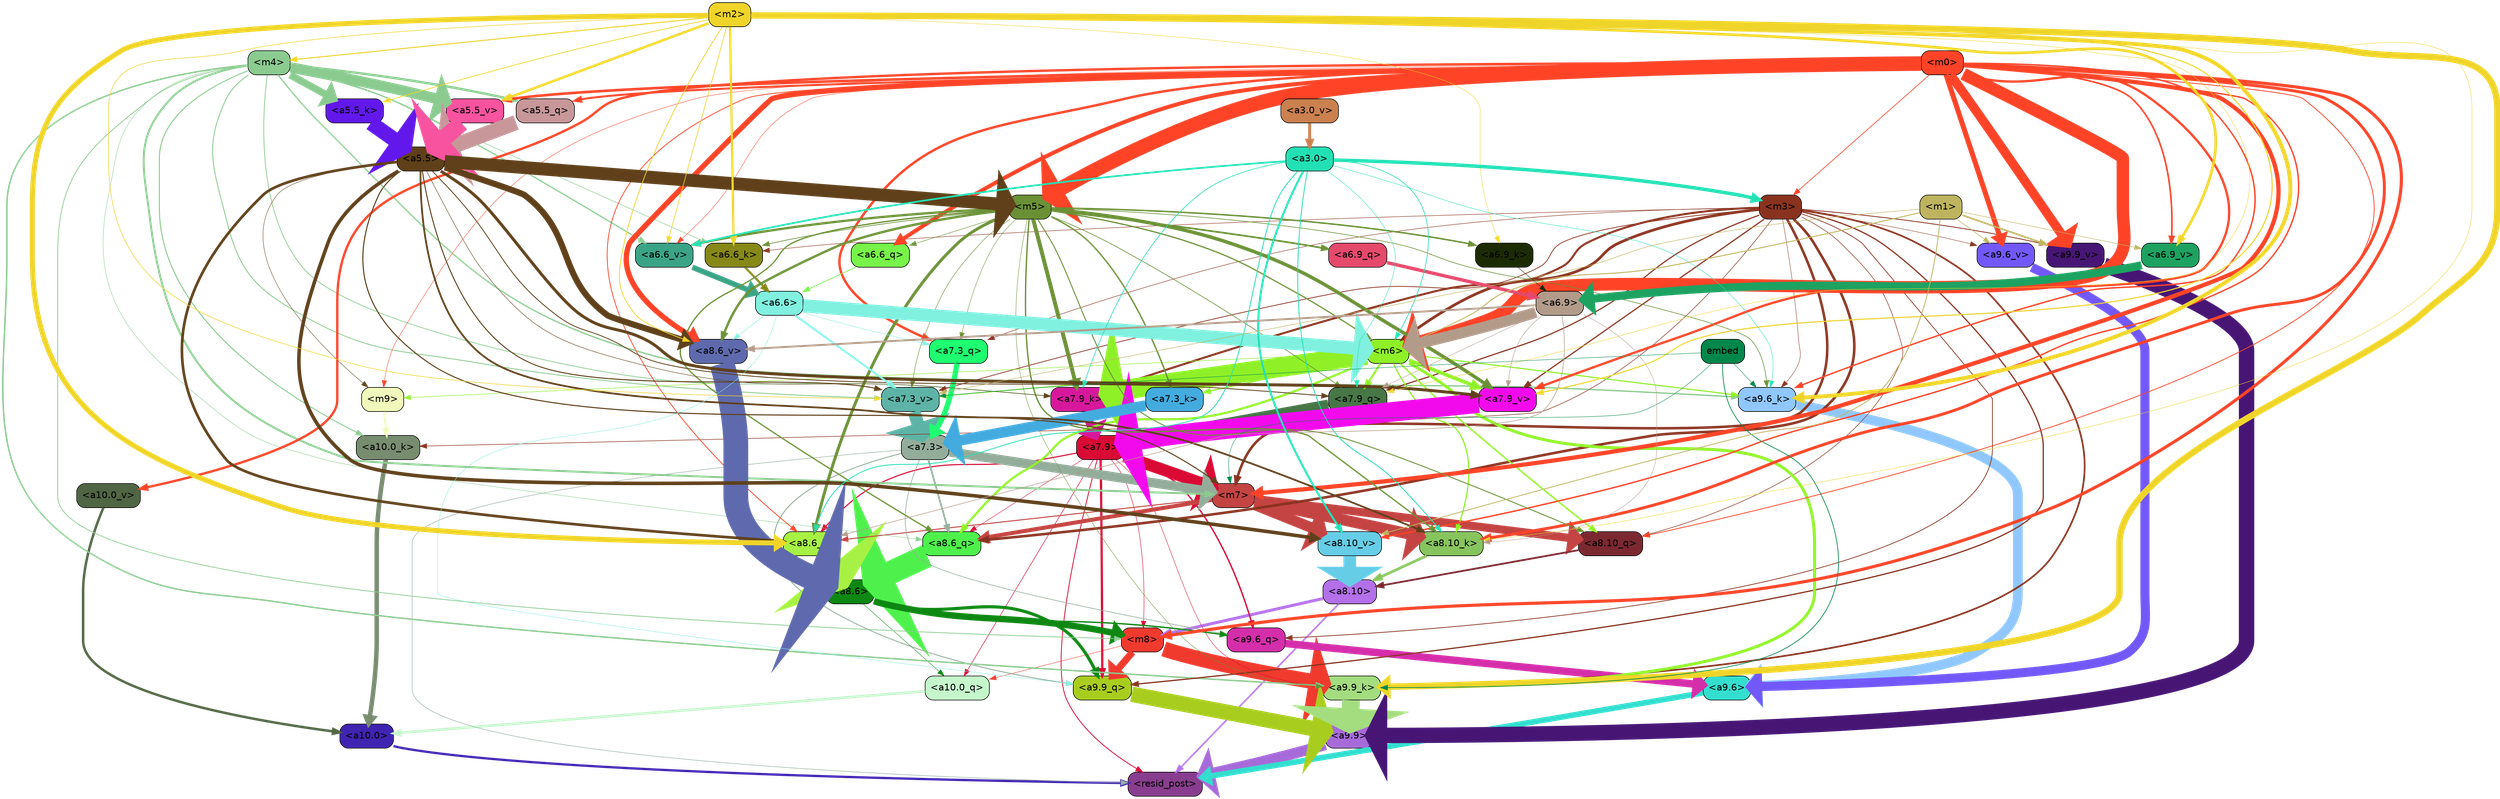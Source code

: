 strict digraph "" {
	graph [bgcolor=transparent,
		layout=dot,
		overlap=false,
		splines=true
	];
	"<a10.0>"	[color=black,
		fillcolor="#3e24b0",
		fontname=Helvetica,
		shape=box,
		style="filled, rounded"];
	"<resid_post>"	[color=black,
		fillcolor="#883d8f",
		fontname=Helvetica,
		shape=box,
		style="filled, rounded"];
	"<a10.0>" -> "<resid_post>"	[color="#3e24b0",
		penwidth=3.4253244400024414];
	"<a9.9>"	[color=black,
		fillcolor="#a76bd9",
		fontname=Helvetica,
		shape=box,
		style="filled, rounded"];
	"<a9.9>" -> "<resid_post>"	[color="#a76bd9",
		penwidth=16.05378818511963];
	"<a9.6>"	[color=black,
		fillcolor="#33dece",
		fontname=Helvetica,
		shape=box,
		style="filled, rounded"];
	"<a9.6>" -> "<resid_post>"	[color="#33dece",
		penwidth=8.33797836303711];
	"<a8.10>"	[color=black,
		fillcolor="#b370e9",
		fontname=Helvetica,
		shape=box,
		style="filled, rounded"];
	"<a8.10>" -> "<resid_post>"	[color="#b370e9",
		penwidth=2.3390636444091797];
	"<m8>"	[color=black,
		fillcolor="#f03a2e",
		fontname=Helvetica,
		shape=box,
		style="filled, rounded"];
	"<a8.10>" -> "<m8>"	[color="#b370e9",
		penwidth=4.388927459716797];
	"<a7.9>"	[color=black,
		fillcolor="#d90a34",
		fontname=Helvetica,
		shape=box,
		style="filled, rounded"];
	"<a7.9>" -> "<resid_post>"	[color="#d90a34",
		penwidth=1.1926651000976562];
	"<a10.0_q>"	[color=black,
		fillcolor="#c5f6cb",
		fontname=Helvetica,
		shape=box,
		style="filled, rounded"];
	"<a7.9>" -> "<a10.0_q>"	[color="#d90a34",
		penwidth=0.7811813354492188];
	"<a7.9>" -> "<m8>"	[color="#d90a34",
		penwidth=0.6738662719726562];
	"<a9.9_q>"	[color=black,
		fillcolor="#a9cd1f",
		fontname=Helvetica,
		shape=box,
		style="filled, rounded"];
	"<a7.9>" -> "<a9.9_q>"	[color="#d90a34",
		penwidth=3.33896541595459];
	"<a9.6_q>"	[color=black,
		fillcolor="#d52eaa",
		fontname=Helvetica,
		shape=box,
		style="filled, rounded"];
	"<a7.9>" -> "<a9.6_q>"	[color="#d90a34",
		penwidth=2.0531044006347656];
	"<a9.9_k>"	[color=black,
		fillcolor="#a3dd7f",
		fontname=Helvetica,
		shape=box,
		style="filled, rounded"];
	"<a7.9>" -> "<a9.9_k>"	[color="#d90a34",
		penwidth=0.6];
	"<a8.6_q>"	[color=black,
		fillcolor="#4ef14c",
		fontname=Helvetica,
		shape=box,
		style="filled, rounded"];
	"<a7.9>" -> "<a8.6_q>"	[color="#d90a34",
		penwidth=0.6];
	"<a8.6_k>"	[color=black,
		fillcolor="#a6f143",
		fontname=Helvetica,
		shape=box,
		style="filled, rounded"];
	"<a7.9>" -> "<a8.6_k>"	[color="#d90a34",
		penwidth=1.5751152038574219];
	"<m7>"	[color=black,
		fillcolor="#c34442",
		fontname=Helvetica,
		shape=box,
		style="filled, rounded"];
	"<a7.9>" -> "<m7>"	[color="#d90a34",
		penwidth=17.67833709716797];
	"<a7.3>"	[color=black,
		fillcolor="#94ad9b",
		fontname=Helvetica,
		shape=box,
		style="filled, rounded"];
	"<a7.3>" -> "<resid_post>"	[color="#94ad9b",
		penwidth=0.7339706420898438];
	"<a7.3>" -> "<a9.9_q>"	[color="#94ad9b",
		penwidth=1.3609809875488281];
	"<a7.3>" -> "<a9.6_q>"	[color="#94ad9b",
		penwidth=0.9587650299072266];
	"<a7.3>" -> "<a8.6_q>"	[color="#94ad9b",
		penwidth=2.597522735595703];
	"<a7.3>" -> "<m7>"	[color="#94ad9b",
		penwidth=13.925512313842773];
	"<a10.0_q>" -> "<a10.0>"	[color="#c5f6cb",
		penwidth=3.861766815185547];
	"<a10.0_k>"	[color=black,
		fillcolor="#788c70",
		fontname=Helvetica,
		shape=box,
		style="filled, rounded"];
	"<a10.0_k>" -> "<a10.0>"	[color="#788c70",
		penwidth=6.691814422607422];
	"<a10.0_v>"	[color=black,
		fillcolor="#506543",
		fontname=Helvetica,
		shape=box,
		style="filled, rounded"];
	"<a10.0_v>" -> "<a10.0>"	[color="#506543",
		penwidth=3.703948974609375];
	"<m8>" -> "<a10.0_q>"	[color="#f03a2e",
		penwidth=0.6];
	"<m8>" -> "<a9.9_q>"	[color="#f03a2e",
		penwidth=10.407995223999023];
	"<m8>" -> "<a9.9_k>"	[color="#f03a2e",
		penwidth=22.67278480529785];
	"<a8.6>"	[color=black,
		fillcolor="#0e8713",
		fontname=Helvetica,
		shape=box,
		style="filled, rounded"];
	"<a8.6>" -> "<a10.0_q>"	[color="#0e8713",
		penwidth=0.6];
	"<a8.6>" -> "<m8>"	[color="#0e8713",
		penwidth=9.616483688354492];
	"<a8.6>" -> "<a9.9_q>"	[color="#0e8713",
		penwidth=4.681654930114746];
	"<a8.6>" -> "<a9.6_q>"	[color="#0e8713",
		penwidth=2.0046749114990234];
	"<m9>"	[color=black,
		fillcolor="#f0f8bb",
		fontname=Helvetica,
		shape=box,
		style="filled, rounded"];
	"<m9>" -> "<a10.0_k>"	[color="#f0f8bb",
		penwidth=3.1536026000976562];
	"<m4>"	[color=black,
		fillcolor="#8bcb90",
		fontname=Helvetica,
		shape=box,
		style="filled, rounded"];
	"<m4>" -> "<a10.0_k>"	[color="#8bcb90",
		penwidth=1.4532089233398438];
	"<m4>" -> "<m8>"	[color="#8bcb90",
		penwidth=1.1121444702148438];
	"<m4>" -> "<a9.9_k>"	[color="#8bcb90",
		penwidth=2.1296005249023438];
	"<a9.6_k>"	[color=black,
		fillcolor="#90c7ff",
		fontname=Helvetica,
		shape=box,
		style="filled, rounded"];
	"<m4>" -> "<a9.6_k>"	[color="#8bcb90",
		penwidth=1.93524169921875];
	"<m4>" -> "<a8.6_q>"	[color="#8bcb90",
		penwidth=0.6086311340332031];
	"<m4>" -> "<m7>"	[color="#8bcb90",
		penwidth=2.9153175354003906];
	"<a7.9_k>"	[color=black,
		fillcolor="#d7189c",
		fontname=Helvetica,
		shape=box,
		style="filled, rounded"];
	"<m4>" -> "<a7.9_k>"	[color="#8bcb90",
		penwidth=1.0983266830444336];
	"<a7.3_v>"	[color=black,
		fillcolor="#5db4a6",
		fontname=Helvetica,
		shape=box,
		style="filled, rounded"];
	"<m4>" -> "<a7.3_v>"	[color="#8bcb90",
		penwidth=1.2746734619140625];
	"<a6.6_k>"	[color=black,
		fillcolor="#868817",
		fontname=Helvetica,
		shape=box,
		style="filled, rounded"];
	"<m4>" -> "<a6.6_k>"	[color="#8bcb90",
		penwidth=0.7470474243164062];
	"<a6.6_v>"	[color=black,
		fillcolor="#3ba486",
		fontname=Helvetica,
		shape=box,
		style="filled, rounded"];
	"<m4>" -> "<a6.6_v>"	[color="#8bcb90",
		penwidth=1.873147964477539];
	"<a5.5_q>"	[color=black,
		fillcolor="#c7979a",
		fontname=Helvetica,
		shape=box,
		style="filled, rounded"];
	"<m4>" -> "<a5.5_q>"	[color="#8bcb90",
		penwidth=3.6069361567497253];
	"<a5.5_k>"	[color=black,
		fillcolor="#6218eb",
		fontname=Helvetica,
		shape=box,
		style="filled, rounded"];
	"<m4>" -> "<a5.5_k>"	[color="#8bcb90",
		penwidth=10.824847996234894];
	"<a5.5_v>"	[color=black,
		fillcolor="#f8539f",
		fontname=Helvetica,
		shape=box,
		style="filled, rounded"];
	"<m4>" -> "<a5.5_v>"	[color="#8bcb90",
		penwidth=15.7442626953125];
	"<m3>"	[color=black,
		fillcolor="#89321f",
		fontname=Helvetica,
		shape=box,
		style="filled, rounded"];
	"<m3>" -> "<a10.0_k>"	[color="#89321f",
		penwidth=0.8012542724609375];
	"<m6>"	[color=black,
		fillcolor="#8ff028",
		fontname=Helvetica,
		shape=box,
		style="filled, rounded"];
	"<m3>" -> "<m6>"	[color="#89321f",
		penwidth=4.0873308181762695];
	"<m3>" -> "<a9.9_q>"	[color="#89321f",
		penwidth=1.8098411560058594];
	"<m3>" -> "<a9.6_q>"	[color="#89321f",
		penwidth=1.0731983184814453];
	"<m3>" -> "<a9.9_k>"	[color="#89321f",
		penwidth=2.538074493408203];
	"<m3>" -> "<a9.6_k>"	[color="#89321f",
		penwidth=0.6];
	"<a9.9_v>"	[color=black,
		fillcolor="#471675",
		fontname=Helvetica,
		shape=box,
		style="filled, rounded"];
	"<m3>" -> "<a9.9_v>"	[color="#89321f",
		penwidth=1.1908531188964844];
	"<a9.6_v>"	[color=black,
		fillcolor="#7358f9",
		fontname=Helvetica,
		shape=box,
		style="filled, rounded"];
	"<m3>" -> "<a9.6_v>"	[color="#89321f",
		penwidth=0.6];
	"<a8.10_q>"	[color=black,
		fillcolor="#7b2831",
		fontname=Helvetica,
		shape=box,
		style="filled, rounded"];
	"<m3>" -> "<a8.10_q>"	[color="#89321f",
		penwidth=0.7969093322753906];
	"<m3>" -> "<a8.6_q>"	[color="#89321f",
		penwidth=3.8069801330566406];
	"<m3>" -> "<m7>"	[color="#89321f",
		penwidth=3.7463531494140625];
	"<a7.9_q>"	[color=black,
		fillcolor="#477647",
		fontname=Helvetica,
		shape=box,
		style="filled, rounded"];
	"<m3>" -> "<a7.9_q>"	[color="#89321f",
		penwidth=1.7077007293701172];
	"<a7.3_q>"	[color=black,
		fillcolor="#1efe70",
		fontname=Helvetica,
		shape=box,
		style="filled, rounded"];
	"<m3>" -> "<a7.3_q>"	[color="#89321f",
		penwidth=0.6810226440429688];
	"<m3>" -> "<a7.9_k>"	[color="#89321f",
		penwidth=3.0535898208618164];
	"<a7.9_v>"	[color=black,
		fillcolor="#f30aec",
		fontname=Helvetica,
		shape=box,
		style="filled, rounded"];
	"<m3>" -> "<a7.9_v>"	[color="#89321f",
		penwidth=1.8027725219726562];
	"<m3>" -> "<a7.3_v>"	[color="#89321f",
		penwidth=1.0946578979492188];
	"<m3>" -> "<a6.6_k>"	[color="#89321f",
		penwidth=0.6740627288818359];
	"<m0>"	[color=black,
		fillcolor="#fe4327",
		fontname=Helvetica,
		shape=box,
		style="filled, rounded"];
	"<m0>" -> "<a10.0_v>"	[color="#fe4327",
		penwidth=3.520832061767578];
	"<m0>" -> "<m8>"	[color="#fe4327",
		penwidth=4.624839782714844];
	"<m0>" -> "<m9>"	[color="#fe4327",
		penwidth=0.6];
	"<m0>" -> "<m3>"	[color="#fe4327",
		penwidth=0.9854207634925842];
	"<m0>" -> "<m6>"	[color="#fe4327",
		penwidth=18.578011751174927];
	"<m0>" -> "<a9.6_k>"	[color="#fe4327",
		penwidth=2.0742149353027344];
	"<m0>" -> "<a9.9_v>"	[color="#fe4327",
		penwidth=13.6649169921875];
	"<m0>" -> "<a9.6_v>"	[color="#fe4327",
		penwidth=7.575786590576172];
	"<m5>"	[color=black,
		fillcolor="#6a9035",
		fontname=Helvetica,
		shape=box,
		style="filled, rounded"];
	"<m0>" -> "<m5>"	[color="#fe4327",
		penwidth=21.776307940483093];
	"<m0>" -> "<a8.10_q>"	[color="#fe4327",
		penwidth=1.1731605529785156];
	"<a8.10_k>"	[color=black,
		fillcolor="#87c45e",
		fontname=Helvetica,
		shape=box,
		style="filled, rounded"];
	"<m0>" -> "<a8.10_k>"	[color="#fe4327",
		penwidth=4.350425720214844];
	"<m0>" -> "<a8.6_k>"	[color="#fe4327",
		penwidth=1.1486854553222656];
	"<a8.10_v>"	[color=black,
		fillcolor="#66cde6",
		fontname=Helvetica,
		shape=box,
		style="filled, rounded"];
	"<m0>" -> "<a8.10_v>"	[color="#fe4327",
		penwidth=2.0526657104492188];
	"<a8.6_v>"	[color=black,
		fillcolor="#5e6aad",
		fontname=Helvetica,
		shape=box,
		style="filled, rounded"];
	"<m0>" -> "<a8.6_v>"	[color="#fe4327",
		penwidth=7.951751708984375];
	"<m0>" -> "<m7>"	[color="#fe4327",
		penwidth=6.283721923828125];
	"<m0>" -> "<a7.3_q>"	[color="#fe4327",
		penwidth=3.6216583251953125];
	"<m0>" -> "<a7.9_v>"	[color="#fe4327",
		penwidth=3.447589874267578];
	"<a6.6_q>"	[color=black,
		fillcolor="#77f349",
		fontname=Helvetica,
		shape=box,
		style="filled, rounded"];
	"<m0>" -> "<a6.6_q>"	[color="#fe4327",
		penwidth=5.959924697875977];
	"<a6.9_v>"	[color=black,
		fillcolor="#1da261",
		fontname=Helvetica,
		shape=box,
		style="filled, rounded"];
	"<m0>" -> "<a6.9_v>"	[color="#fe4327",
		penwidth=2.383556365966797];
	"<m0>" -> "<a6.6_v>"	[color="#fe4327",
		penwidth=0.6];
	"<m0>" -> "<a5.5_q>"	[color="#fe4327",
		penwidth=2.9749149084091187];
	"<m0>" -> "<a5.5_v>"	[color="#fe4327",
		penwidth=3.8549962043762207];
	"<m6>" -> "<m9>"	[color="#8ff028",
		penwidth=0.7276992797851562];
	"<m6>" -> "<a9.9_k>"	[color="#8ff028",
		penwidth=4.405937194824219];
	"<m6>" -> "<a9.6_k>"	[color="#8ff028",
		penwidth=1.6540985107421875];
	"<m6>" -> "<a8.10_q>"	[color="#8ff028",
		penwidth=2.2618331909179688];
	"<m6>" -> "<a8.6_q>"	[color="#8ff028",
		penwidth=3.241657257080078];
	"<m6>" -> "<a8.10_k>"	[color="#8ff028",
		penwidth=1.733642578125];
	"<m6>" -> "<a7.9_q>"	[color="#8ff028",
		penwidth=2.9651412963867188];
	"<m6>" -> "<a7.9_k>"	[color="#8ff028",
		penwidth=29.52049446105957];
	"<a7.3_k>"	[color=black,
		fillcolor="#44abdf",
		fontname=Helvetica,
		shape=box,
		style="filled, rounded"];
	"<m6>" -> "<a7.3_k>"	[color="#8ff028",
		penwidth=1.8433246612548828];
	"<m6>" -> "<a7.9_v>"	[color="#8ff028",
		penwidth=5.381137847900391];
	"<m6>" -> "<a7.3_v>"	[color="#8ff028",
		penwidth=1.3778877258300781];
	"<a5.5>"	[color=black,
		fillcolor="#5f401a",
		fontname=Helvetica,
		shape=box,
		style="filled, rounded"];
	"<a5.5>" -> "<m9>"	[color="#5f401a",
		penwidth=0.6];
	"<a5.5>" -> "<m5>"	[color="#5f401a",
		penwidth=19.247835159301758];
	"<a5.5>" -> "<a8.10_k>"	[color="#5f401a",
		penwidth=2.6749038696289062];
	"<a5.5>" -> "<a8.6_k>"	[color="#5f401a",
		penwidth=3.9810218811035156];
	"<a5.5>" -> "<a8.10_v>"	[color="#5f401a",
		penwidth=5.2978057861328125];
	"<a5.5>" -> "<a8.6_v>"	[color="#5f401a",
		penwidth=9.177913665771484];
	"<a5.5>" -> "<m7>"	[color="#5f401a",
		penwidth=1.5525360107421875];
	"<a5.5>" -> "<a7.9_q>"	[color="#5f401a",
		penwidth=1.22930908203125];
	"<a5.5>" -> "<a7.9_k>"	[color="#5f401a",
		penwidth=0.6708955764770508];
	"<a5.5>" -> "<a7.9_v>"	[color="#5f401a",
		penwidth=4.432796478271484];
	"<a5.5>" -> "<a7.3_v>"	[color="#5f401a",
		penwidth=1.4417800903320312];
	"<a9.9_q>" -> "<a9.9>"	[color="#a9cd1f",
		penwidth=23.20368194580078];
	"<a9.6_q>" -> "<a9.6>"	[color="#d52eaa",
		penwidth=11.181507110595703];
	"<a9.9_k>" -> "<a9.9>"	[color="#a3dd7f",
		penwidth=26.641464233398438];
	"<a9.6_k>" -> "<a9.6>"	[color="#90c7ff",
		penwidth=14.532459259033203];
	"<a9.9_v>" -> "<a9.9>"	[color="#471675",
		penwidth=23.02225112915039];
	"<a9.6_v>" -> "<a9.6>"	[color="#7358f9",
		penwidth=13.634431838989258];
	"<a6.6>"	[color=black,
		fillcolor="#80f0df",
		fontname=Helvetica,
		shape=box,
		style="filled, rounded"];
	"<a6.6>" -> "<m6>"	[color="#80f0df",
		penwidth=19.58005142211914];
	"<a6.6>" -> "<a9.9_q>"	[color="#80f0df",
		penwidth=0.6];
	"<a6.6>" -> "<a8.6_v>"	[color="#80f0df",
		penwidth=0.6731643676757812];
	"<a6.6>" -> "<a7.3_q>"	[color="#80f0df",
		penwidth=0.6];
	"<a6.6>" -> "<a7.3_v>"	[color="#80f0df",
		penwidth=2.8381996154785156];
	"<m5>" -> "<m6>"	[color="#6a9035",
		penwidth=1.7808427810668945];
	"<m5>" -> "<a9.9_k>"	[color="#6a9035",
		penwidth=0.6];
	"<m5>" -> "<a9.6_k>"	[color="#6a9035",
		penwidth=0.9087238311767578];
	"<m5>" -> "<a8.10_q>"	[color="#6a9035",
		penwidth=1.3886604309082031];
	"<m5>" -> "<a8.6_q>"	[color="#6a9035",
		penwidth=1.8975334167480469];
	"<m5>" -> "<a8.10_k>"	[color="#6a9035",
		penwidth=1.9560012817382812];
	"<m5>" -> "<a8.6_k>"	[color="#6a9035",
		penwidth=4.4348602294921875];
	"<m5>" -> "<a8.6_v>"	[color="#6a9035",
		penwidth=3.547332763671875];
	"<m5>" -> "<a7.9_q>"	[color="#6a9035",
		penwidth=0.9239292144775391];
	"<m5>" -> "<a7.3_q>"	[color="#6a9035",
		penwidth=0.6050910949707031];
	"<m5>" -> "<a7.9_k>"	[color="#6a9035",
		penwidth=5.895898818969727];
	"<m5>" -> "<a7.3_k>"	[color="#6a9035",
		penwidth=2.047999382019043];
	"<m5>" -> "<a7.9_v>"	[color="#6a9035",
		penwidth=5.163473129272461];
	"<m5>" -> "<a7.3_v>"	[color="#6a9035",
		penwidth=0.7120857238769531];
	"<a6.9_q>"	[color=black,
		fillcolor="#e5496c",
		fontname=Helvetica,
		shape=box,
		style="filled, rounded"];
	"<m5>" -> "<a6.9_q>"	[color="#6a9035",
		penwidth=2.6011505126953125];
	"<m5>" -> "<a6.6_q>"	[color="#6a9035",
		penwidth=0.6670303344726562];
	"<a6.9_k>"	[color=black,
		fillcolor="#1d2b05",
		fontname=Helvetica,
		shape=box,
		style="filled, rounded"];
	"<m5>" -> "<a6.9_k>"	[color="#6a9035",
		penwidth=2.202533721923828];
	"<m5>" -> "<a6.6_k>"	[color="#6a9035",
		penwidth=1.00042724609375];
	"<m5>" -> "<a6.6_v>"	[color="#6a9035",
		penwidth=3.4290390014648438];
	"<m2>"	[color=black,
		fillcolor="#efd429",
		fontname=Helvetica,
		shape=box,
		style="filled, rounded"];
	"<m2>" -> "<m4>"	[color="#efd429",
		penwidth=1.4602203071117401];
	"<m2>" -> "<a9.9_k>"	[color="#efd429",
		penwidth=9.546476364135742];
	"<m2>" -> "<a9.6_k>"	[color="#efd429",
		penwidth=5.765581130981445];
	"<m2>" -> "<a8.10_k>"	[color="#efd429",
		penwidth=0.6];
	"<m2>" -> "<a8.6_k>"	[color="#efd429",
		penwidth=7.5130767822265625];
	"<m2>" -> "<a8.6_v>"	[color="#efd429",
		penwidth=1.1399917602539062];
	"<m2>" -> "<a7.9_q>"	[color="#efd429",
		penwidth=0.6];
	"<m2>" -> "<a7.9_v>"	[color="#efd429",
		penwidth=1.5795440673828125];
	"<m2>" -> "<a7.3_v>"	[color="#efd429",
		penwidth=0.8394660949707031];
	"<m2>" -> "<a6.9_k>"	[color="#efd429",
		penwidth=0.6];
	"<m2>" -> "<a6.6_k>"	[color="#efd429",
		penwidth=3.2944984436035156];
	"<m2>" -> "<a6.9_v>"	[color="#efd429",
		penwidth=3.973684310913086];
	"<m2>" -> "<a6.6_v>"	[color="#efd429",
		penwidth=0.9880199432373047];
	"<m2>" -> "<a5.5_k>"	[color="#efd429",
		penwidth=1.0944238007068634];
	"<m2>" -> "<a5.5_v>"	[color="#efd429",
		penwidth=3.6759214401245117];
	embed	[color=black,
		fillcolor="#00874b",
		fontname=Helvetica,
		shape=box,
		style="filled, rounded"];
	embed -> "<a9.9_k>"	[color="#00874b",
		penwidth=1.044057846069336];
	embed -> "<a9.6_k>"	[color="#00874b",
		penwidth=0.6];
	embed -> "<m7>"	[color="#00874b",
		penwidth=0.6];
	embed -> "<a7.3_v>"	[color="#00874b",
		penwidth=0.6];
	"<a3.0>"	[color=black,
		fillcolor="#23e0b4",
		fontname=Helvetica,
		shape=box,
		style="filled, rounded"];
	"<a3.0>" -> "<m3>"	[color="#23e0b4",
		penwidth=5.168092966079712];
	"<a3.0>" -> "<m6>"	[color="#23e0b4",
		penwidth=0.9893608093261719];
	"<a3.0>" -> "<a9.6_k>"	[color="#23e0b4",
		penwidth=0.6];
	"<a3.0>" -> "<a8.10_k>"	[color="#23e0b4",
		penwidth=1.2375259399414062];
	"<a3.0>" -> "<a8.6_k>"	[color="#23e0b4",
		penwidth=1.2278594970703125];
	"<a3.0>" -> "<a8.10_v>"	[color="#23e0b4",
		penwidth=2.9724464416503906];
	"<a3.0>" -> "<a7.9_q>"	[color="#23e0b4",
		penwidth=0.6];
	"<a3.0>" -> "<a7.9_k>"	[color="#23e0b4",
		penwidth=0.9558658599853516];
	"<a3.0>" -> "<a6.6_v>"	[color="#23e0b4",
		penwidth=2.5804481506347656];
	"<m1>"	[color=black,
		fillcolor="#beb35e",
		fontname=Helvetica,
		shape=box,
		style="filled, rounded"];
	"<m1>" -> "<m6>"	[color="#beb35e",
		penwidth=1.3794612884521484];
	"<m1>" -> "<a9.9_v>"	[color="#beb35e",
		penwidth=2.484710693359375];
	"<m1>" -> "<a9.6_v>"	[color="#beb35e",
		penwidth=0.8296928405761719];
	"<m1>" -> "<a8.10_v>"	[color="#beb35e",
		penwidth=1.2231903076171875];
	"<m1>" -> "<a7.3_v>"	[color="#beb35e",
		penwidth=0.7203178405761719];
	"<m1>" -> "<a6.9_v>"	[color="#beb35e",
		penwidth=0.7137031555175781];
	"<a8.10_q>" -> "<a8.10>"	[color="#7b2831",
		penwidth=2.6974411010742188];
	"<a8.6_q>" -> "<a8.6>"	[color="#4ef14c",
		penwidth=34.91962909698486];
	"<a8.10_k>" -> "<a8.10>"	[color="#87c45e",
		penwidth=3.9815139770507812];
	"<a8.6_k>" -> "<a8.6>"	[color="#a6f143",
		penwidth=30.12779998779297];
	"<a8.10_v>" -> "<a8.10>"	[color="#66cde6",
		penwidth=18.80433464050293];
	"<a8.6_v>" -> "<a8.6>"	[color="#5e6aad",
		penwidth=37.04597568511963];
	"<m7>" -> "<a8.10_q>"	[color="#c34442",
		penwidth=12.189899444580078];
	"<m7>" -> "<a8.6_q>"	[color="#c34442",
		penwidth=5.949329376220703];
	"<m7>" -> "<a8.10_k>"	[color="#c34442",
		penwidth=16.634174346923828];
	"<m7>" -> "<a8.6_k>"	[color="#c34442",
		penwidth=1.4160232543945312];
	"<m7>" -> "<a8.10_v>"	[color="#c34442",
		penwidth=15.893604278564453];
	"<a6.9>"	[color=black,
		fillcolor="#b39b8a",
		fontname=Helvetica,
		shape=box,
		style="filled, rounded"];
	"<a6.9>" -> "<m6>"	[color="#b39b8a",
		penwidth=16.39166831970215];
	"<a6.9>" -> "<a8.10_k>"	[color="#b39b8a",
		penwidth=0.6];
	"<a6.9>" -> "<a8.6_k>"	[color="#b39b8a",
		penwidth=0.8667373657226562];
	"<a6.9>" -> "<a8.6_v>"	[color="#b39b8a",
		penwidth=2.8011817932128906];
	"<a6.9>" -> "<a7.9_q>"	[color="#b39b8a",
		penwidth=0.6];
	"<a6.9>" -> "<a7.9_v>"	[color="#b39b8a",
		penwidth=0.6784553527832031];
	"<a7.9_q>" -> "<a7.9>"	[color="#477647",
		penwidth=17.651885986328125];
	"<a7.3_q>" -> "<a7.3>"	[color="#1efe70",
		penwidth=7.866306304931641];
	"<a7.9_k>" -> "<a7.9>"	[color="#d7189c",
		penwidth=12.17039680480957];
	"<a7.3_k>" -> "<a7.3>"	[color="#44abdf",
		penwidth=16.016246795654297];
	"<a7.9_v>" -> "<a7.9>"	[color="#f30aec",
		penwidth=29.394658088684082];
	"<a7.3_v>" -> "<a7.3>"	[color="#5db4a6",
		penwidth=19.01776695251465];
	"<a6.9_q>" -> "<a6.9>"	[color="#e5496c",
		penwidth=5.041379928588867];
	"<a6.6_q>" -> "<a6.6>"	[color="#77f349",
		penwidth=1.0210704803466797];
	"<a6.9_k>" -> "<a6.9>"	[color="#1d2b05",
		penwidth=0.6];
	"<a6.6_k>" -> "<a6.6>"	[color="#868817",
		penwidth=3.0834922790527344];
	"<a6.9_v>" -> "<a6.9>"	[color="#1da261",
		penwidth=12.179949760437012];
	"<a6.6_v>" -> "<a6.6>"	[color="#3ba486",
		penwidth=8.061713218688965];
	"<a5.5_q>" -> "<a5.5>"	[color="#c7979a",
		penwidth=22.712479948997498];
	"<a5.5_k>" -> "<a5.5>"	[color="#6218eb",
		penwidth=22.36222541332245];
	"<a5.5_v>" -> "<a5.5>"	[color="#f8539f",
		penwidth=24.821291208267212];
	"<a3.0_v>"	[color=black,
		fillcolor="#ca804f",
		fontname=Helvetica,
		shape=box,
		style="filled, rounded"];
	"<a3.0_v>" -> "<a3.0>"	[color="#ca804f",
		penwidth=4.36527544260025];
}
